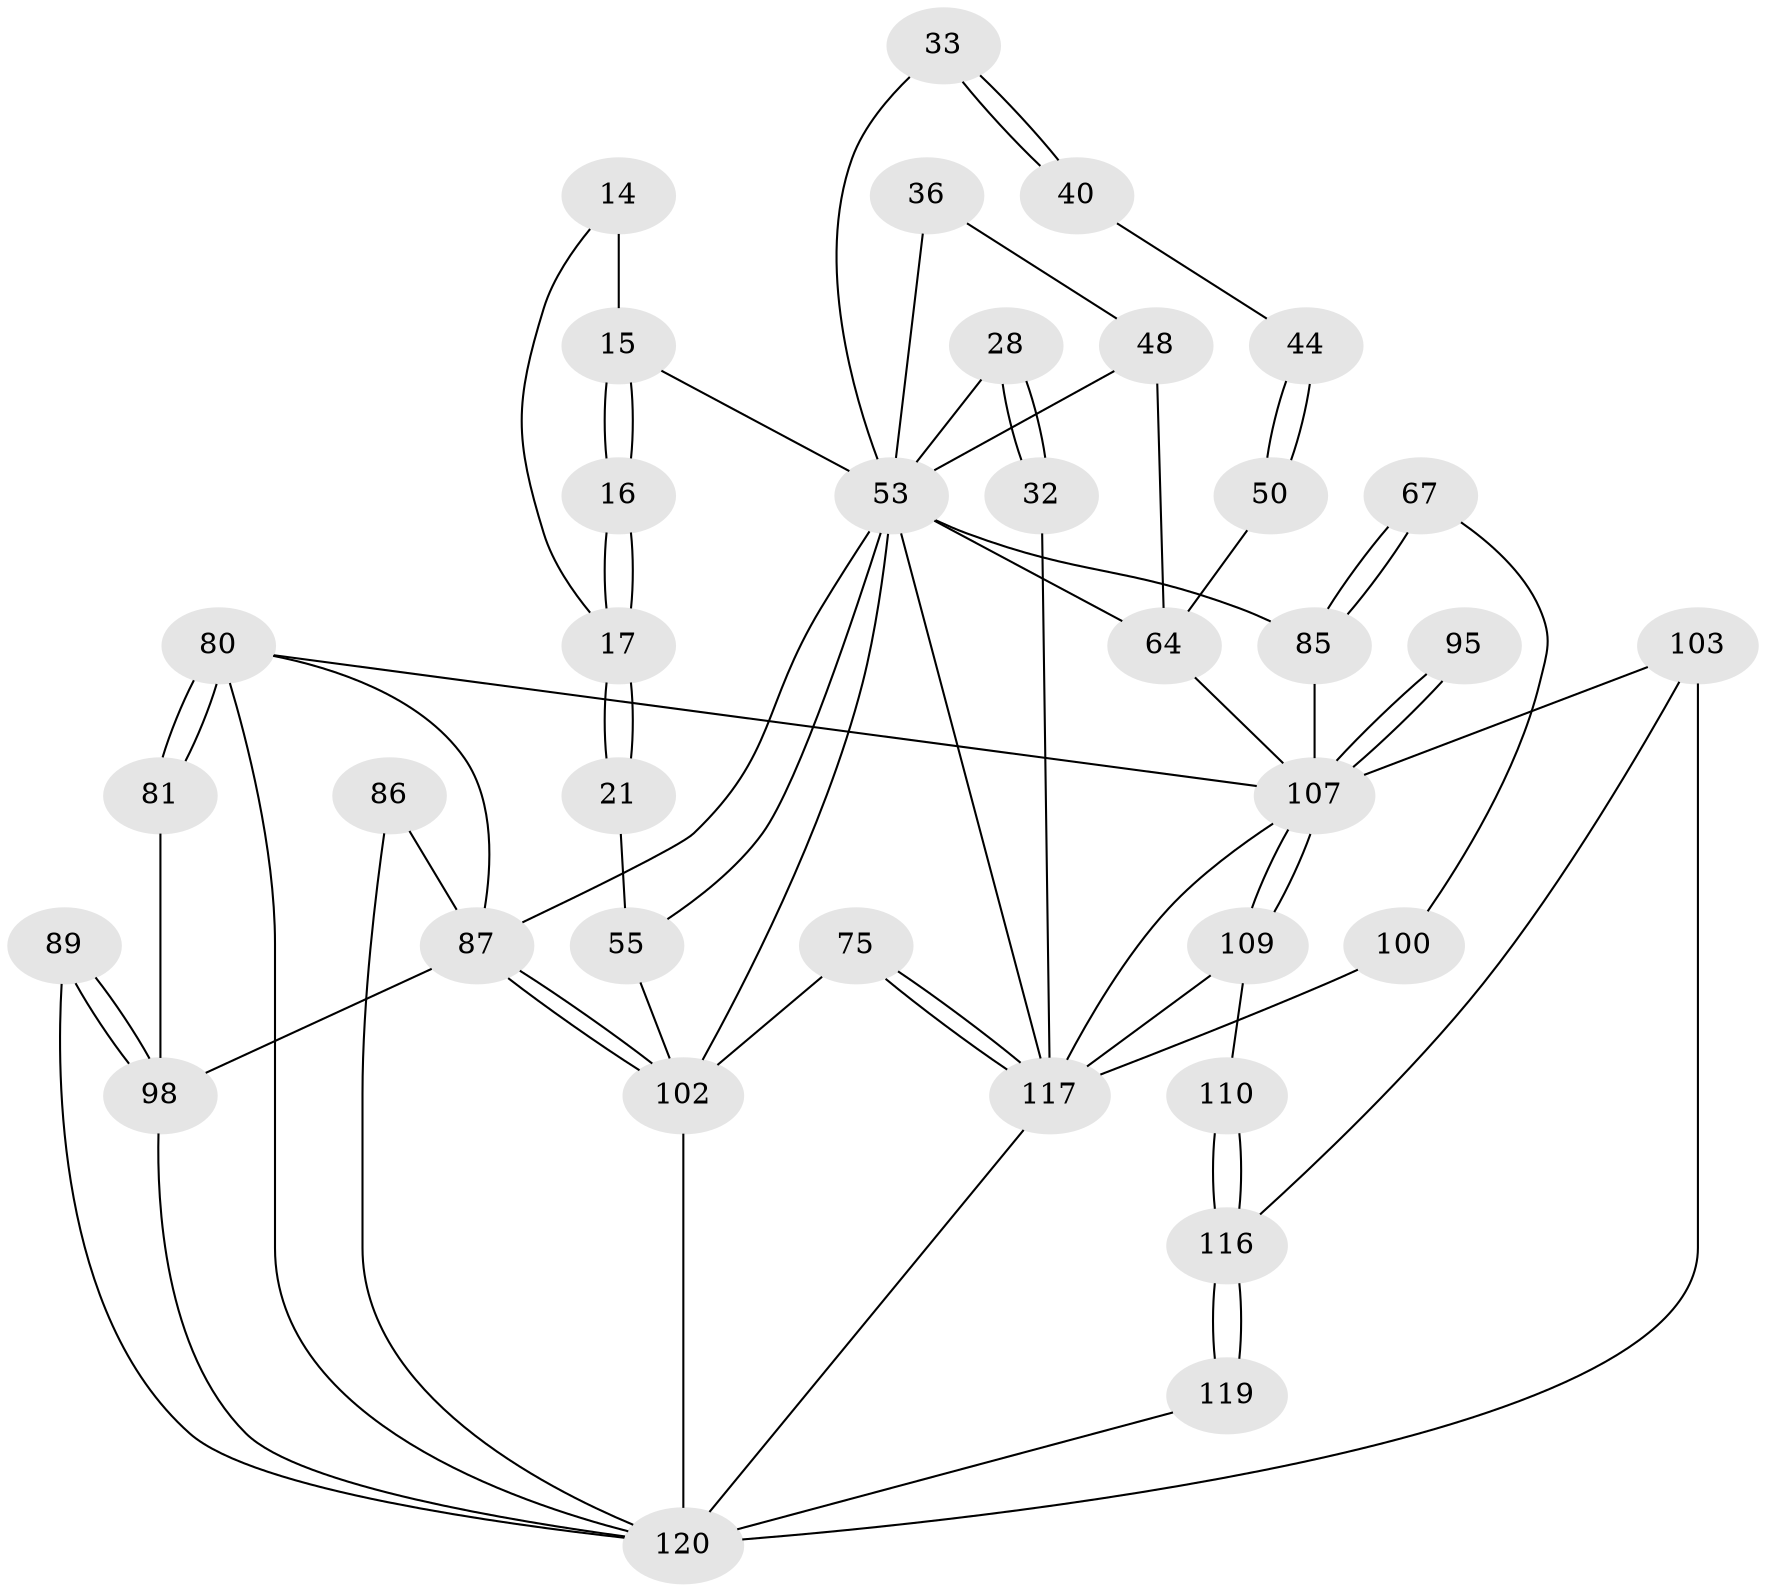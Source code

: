 // original degree distribution, {3: 0.025, 6: 0.23333333333333334, 5: 0.5083333333333333, 4: 0.23333333333333334}
// Generated by graph-tools (version 1.1) at 2025/04/03/04/25 22:04:54]
// undirected, 36 vertices, 73 edges
graph export_dot {
graph [start="1"]
  node [color=gray90,style=filled];
  14 [pos="+0.3396537378711767+0.010041158911701854",super="+7"];
  15 [pos="+0.3110785136448464+0.09989625978485361",super="+13"];
  16 [pos="+0.2927430707084286+0.10606749481644924"];
  17 [pos="+0.21858895840211856+0.21878725824040865",super="+5+6"];
  21 [pos="+0.21534314907156565+0.2272390480185073",super="+4"];
  28 [pos="+0.9357271599661467+0.11089896519463317",super="+27"];
  32 [pos="+0.9192300650254318+0.24639566134647897"];
  33 [pos="+0.3988727204766899+0.2828946348146784",super="+24+23"];
  36 [pos="+0.6255937670871082+0.16905008530044524",super="+35"];
  40 [pos="+0.4564394406322989+0.2738797856070703"];
  44 [pos="+0.4591648004289518+0.27608022165711704"];
  48 [pos="+0.7190425110978961+0.30848416691066244",super="+47"];
  50 [pos="+0.42257077538968246+0.37140349477003815",super="+43"];
  53 [pos="+0.802019591757047+0.4248512687110474",super="+49+52"];
  55 [pos="+0+0.3871836113330591",super="+3+20"];
  64 [pos="+0.4518583544237801+0.4535685708230483",super="+51+63+54"];
  67 [pos="+0.8516536720750967+0.6307552158996336"];
  75 [pos="+1+1",super="+29"];
  80 [pos="+0.3614404655564814+0.6001688491656761",super="+70+71"];
  81 [pos="+0.31701190093441667+0.5590532649837835"];
  85 [pos="+0.8014875687583572+0.6999621722215033",super="+61+60"];
  86 [pos="+0.16468212800238224+0.67549837228249"];
  87 [pos="+0.10402398776574598+0.7074265181932192",super="+84"];
  89 [pos="+0.3447732916941329+0.7072179778399806"];
  95 [pos="+0.6290777848075745+0.7326349955361623"];
  98 [pos="+0.29531535138578646+0.7327275858816502",super="+83+82"];
  100 [pos="+0.9663121873488709+0.7643431797555007",super="+66+65"];
  102 [pos="+0.04110019400299356+0.7787869652628577",super="+96+59+97"];
  103 [pos="+0.5112910989530612+0.7989419089777081",super="+94+78"];
  107 [pos="+0.6568854913852873+0.8384020138031305",super="+91+92+90+93"];
  109 [pos="+0.6571689089995485+0.866168132672922"];
  110 [pos="+0.5266560289091381+0.8311913080914237"];
  116 [pos="+0.49757593864092003+0.9843275174563366",super="+114+111"];
  117 [pos="+0.776873272202755+1",super="+113+112+101+77"];
  119 [pos="+0.49207642212382424+1",super="+115"];
  120 [pos="+0.13174872818160235+1",super="+108+118+106"];
  14 -- 15 [weight=2];
  14 -- 17;
  15 -- 16;
  15 -- 16;
  15 -- 53;
  16 -- 17 [weight=2];
  16 -- 17;
  17 -- 21 [weight=2];
  17 -- 21;
  21 -- 55 [weight=2];
  28 -- 32 [weight=2];
  28 -- 32;
  28 -- 53;
  32 -- 117;
  33 -- 40 [weight=2];
  33 -- 40;
  33 -- 53 [weight=3];
  36 -- 48;
  36 -- 53 [weight=3];
  40 -- 44;
  44 -- 50 [weight=2];
  44 -- 50;
  48 -- 64;
  48 -- 53 [weight=2];
  50 -- 64 [weight=2];
  53 -- 85;
  53 -- 64 [weight=3];
  53 -- 117;
  53 -- 102;
  53 -- 55;
  53 -- 87;
  55 -- 102 [weight=2];
  64 -- 107 [weight=2];
  67 -- 85 [weight=2];
  67 -- 85;
  67 -- 100;
  75 -- 117 [weight=3];
  75 -- 117;
  75 -- 102 [weight=3];
  80 -- 81 [weight=2];
  80 -- 81;
  80 -- 87;
  80 -- 120;
  80 -- 107;
  81 -- 98;
  85 -- 107 [weight=2];
  86 -- 87 [weight=2];
  86 -- 120;
  87 -- 102 [weight=2];
  87 -- 102;
  87 -- 98;
  89 -- 98 [weight=2];
  89 -- 98;
  89 -- 120;
  95 -- 107 [weight=3];
  95 -- 107;
  98 -- 120;
  100 -- 117 [weight=4];
  102 -- 120 [weight=2];
  103 -- 116;
  103 -- 120 [weight=2];
  103 -- 107 [weight=2];
  107 -- 109;
  107 -- 109;
  107 -- 117;
  109 -- 110;
  109 -- 117;
  110 -- 116 [weight=2];
  110 -- 116;
  116 -- 119 [weight=2];
  116 -- 119;
  117 -- 120;
  119 -- 120 [weight=2];
}
